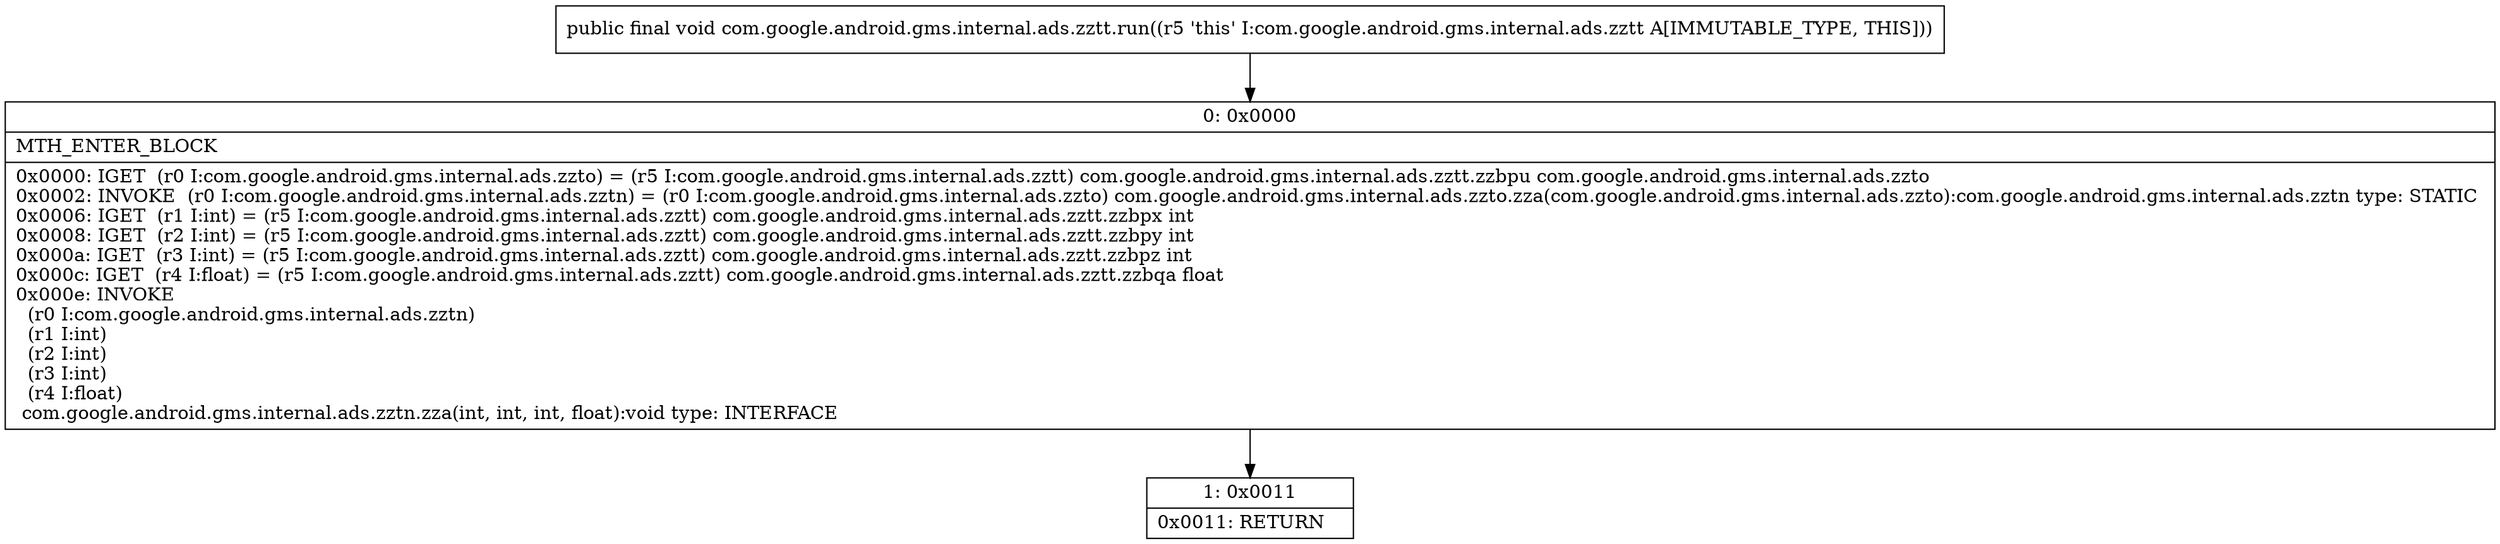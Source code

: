 digraph "CFG forcom.google.android.gms.internal.ads.zztt.run()V" {
Node_0 [shape=record,label="{0\:\ 0x0000|MTH_ENTER_BLOCK\l|0x0000: IGET  (r0 I:com.google.android.gms.internal.ads.zzto) = (r5 I:com.google.android.gms.internal.ads.zztt) com.google.android.gms.internal.ads.zztt.zzbpu com.google.android.gms.internal.ads.zzto \l0x0002: INVOKE  (r0 I:com.google.android.gms.internal.ads.zztn) = (r0 I:com.google.android.gms.internal.ads.zzto) com.google.android.gms.internal.ads.zzto.zza(com.google.android.gms.internal.ads.zzto):com.google.android.gms.internal.ads.zztn type: STATIC \l0x0006: IGET  (r1 I:int) = (r5 I:com.google.android.gms.internal.ads.zztt) com.google.android.gms.internal.ads.zztt.zzbpx int \l0x0008: IGET  (r2 I:int) = (r5 I:com.google.android.gms.internal.ads.zztt) com.google.android.gms.internal.ads.zztt.zzbpy int \l0x000a: IGET  (r3 I:int) = (r5 I:com.google.android.gms.internal.ads.zztt) com.google.android.gms.internal.ads.zztt.zzbpz int \l0x000c: IGET  (r4 I:float) = (r5 I:com.google.android.gms.internal.ads.zztt) com.google.android.gms.internal.ads.zztt.zzbqa float \l0x000e: INVOKE  \l  (r0 I:com.google.android.gms.internal.ads.zztn)\l  (r1 I:int)\l  (r2 I:int)\l  (r3 I:int)\l  (r4 I:float)\l com.google.android.gms.internal.ads.zztn.zza(int, int, int, float):void type: INTERFACE \l}"];
Node_1 [shape=record,label="{1\:\ 0x0011|0x0011: RETURN   \l}"];
MethodNode[shape=record,label="{public final void com.google.android.gms.internal.ads.zztt.run((r5 'this' I:com.google.android.gms.internal.ads.zztt A[IMMUTABLE_TYPE, THIS])) }"];
MethodNode -> Node_0;
Node_0 -> Node_1;
}

